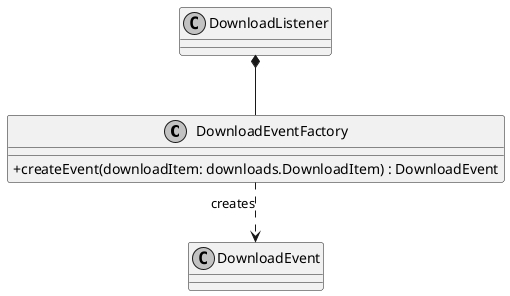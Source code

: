 @startuml
skinparam linetype ortho
skinparam monochrome true
skinparam classAttributeIconSize 0
class DownloadEventFactory {
	+ createEvent(downloadItem: downloads.DownloadItem) : DownloadEvent
}
DownloadListener *-- DownloadEventFactory
DownloadEventFactory .DOWN.> DownloadEvent : creates
@enduml
